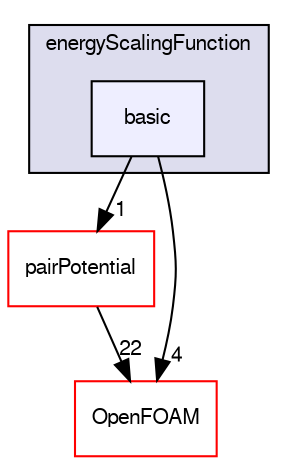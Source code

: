 digraph "src/lagrangian/molecularDynamics/potential/energyScalingFunction/basic" {
  bgcolor=transparent;
  compound=true
  node [ fontsize="10", fontname="FreeSans"];
  edge [ labelfontsize="10", labelfontname="FreeSans"];
  subgraph clusterdir_4db16fdd645643dd862885eed4f94f57 {
    graph [ bgcolor="#ddddee", pencolor="black", label="energyScalingFunction" fontname="FreeSans", fontsize="10", URL="dir_4db16fdd645643dd862885eed4f94f57.html"]
  dir_15750015fbdfc577ed522467676388d6 [shape=box, label="basic", style="filled", fillcolor="#eeeeff", pencolor="black", URL="dir_15750015fbdfc577ed522467676388d6.html"];
  }
  dir_9487009c2385b02a6805e2d8ecc37432 [shape=box label="pairPotential" color="red" URL="dir_9487009c2385b02a6805e2d8ecc37432.html"];
  dir_c5473ff19b20e6ec4dfe5c310b3778a8 [shape=box label="OpenFOAM" color="red" URL="dir_c5473ff19b20e6ec4dfe5c310b3778a8.html"];
  dir_15750015fbdfc577ed522467676388d6->dir_9487009c2385b02a6805e2d8ecc37432 [headlabel="1", labeldistance=1.5 headhref="dir_001478_001485.html"];
  dir_15750015fbdfc577ed522467676388d6->dir_c5473ff19b20e6ec4dfe5c310b3778a8 [headlabel="4", labeldistance=1.5 headhref="dir_001478_001732.html"];
  dir_9487009c2385b02a6805e2d8ecc37432->dir_c5473ff19b20e6ec4dfe5c310b3778a8 [headlabel="22", labeldistance=1.5 headhref="dir_001485_001732.html"];
}
